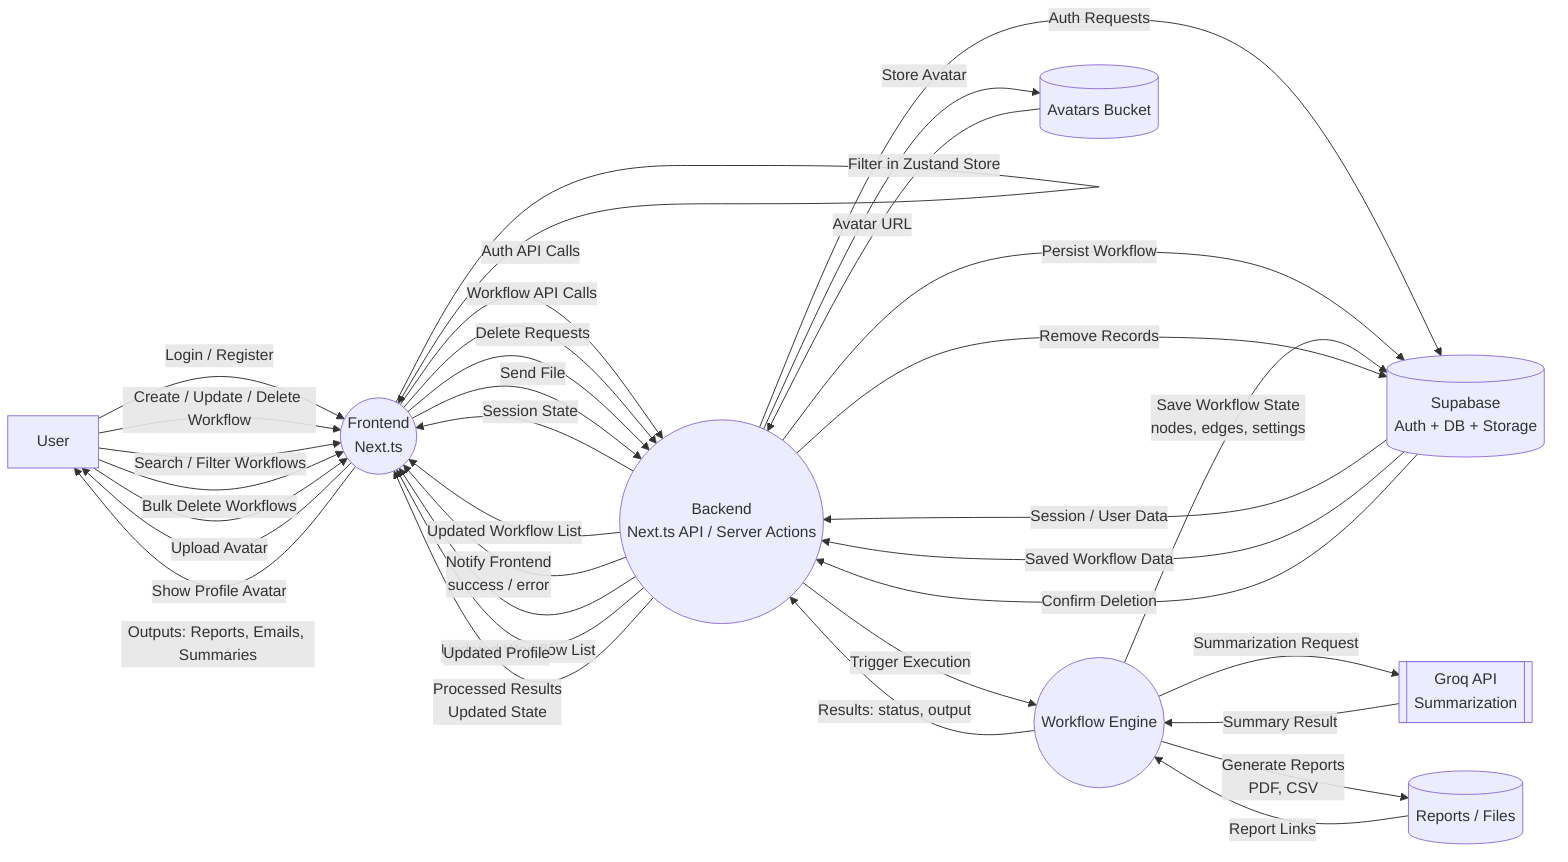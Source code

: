 flowchart LR
    %% External Entity
    User[User]

    %% Processes
    Frontend((Frontend<br/>Next.ts))
    Backend((Backend<br/>Next.ts API / Server Actions))
    Engine((Workflow Engine))

    %% Data Stores
    Supabase[(Supabase<br/>Auth + DB + Storage)]
    Reports[(Reports / Files)]
    Avatars[(Avatars Bucket)]

    %% External Service
    Groq[[Groq API<br/>Summarization]]

    %% Data Flows - Auth
    User -->|Login / Register| Frontend
    Frontend -->|Auth API Calls| Backend
    Backend -->|Auth Requests| Supabase
    Supabase -->|Session / User Data| Backend
    Backend -->|Session State| Frontend

    %% Workflows CRUD
    User -->|Create / Update / Delete Workflow| Frontend
    Frontend -->|Workflow API Calls| Backend
    Backend -->|Persist Workflow| Supabase
    Supabase -->|Saved Workflow Data| Backend
    Backend -->|Updated Workflow List| Frontend

    %% Workflow Execution
    Backend -->|Trigger Execution| Engine
    Engine -->|Summarization Request| Groq
    Groq -->|Summary Result| Engine
    Engine -->|Save Workflow State<br/>nodes, edges, settings| Supabase
    Engine -->|Generate Reports<br/>PDF, CSV| Reports
    Reports -->|Report Links| Engine
    Engine -->|Results: status, output| Backend
    Backend -->|Notify Frontend<br/>success / error| Frontend

    %% Filtering
    User -->|Search / Filter Workflows| Frontend
    Frontend -->|Filter in Zustand Store| Frontend

    %% Bulk Delete
    User -->|Bulk Delete Workflows| Frontend
    Frontend -->|Delete Requests| Backend
    Backend -->|Remove Records| Supabase
    Supabase -->|Confirm Deletion| Backend
    Backend -->|Updated Workflow List| Frontend

    %% Avatars
    User -->|Upload Avatar| Frontend
    Frontend -->|Send File| Backend
    Backend -->|Store Avatar| Avatars
    Avatars -->|Avatar URL| Backend
    Backend -->|Updated Profile| Frontend
    Frontend -->|Show Profile Avatar| User

    %% Final Outputs
    Backend -->|Processed Results<br/>Updated State| Frontend
    Frontend -->|Outputs: Reports, Emails, Summaries| User